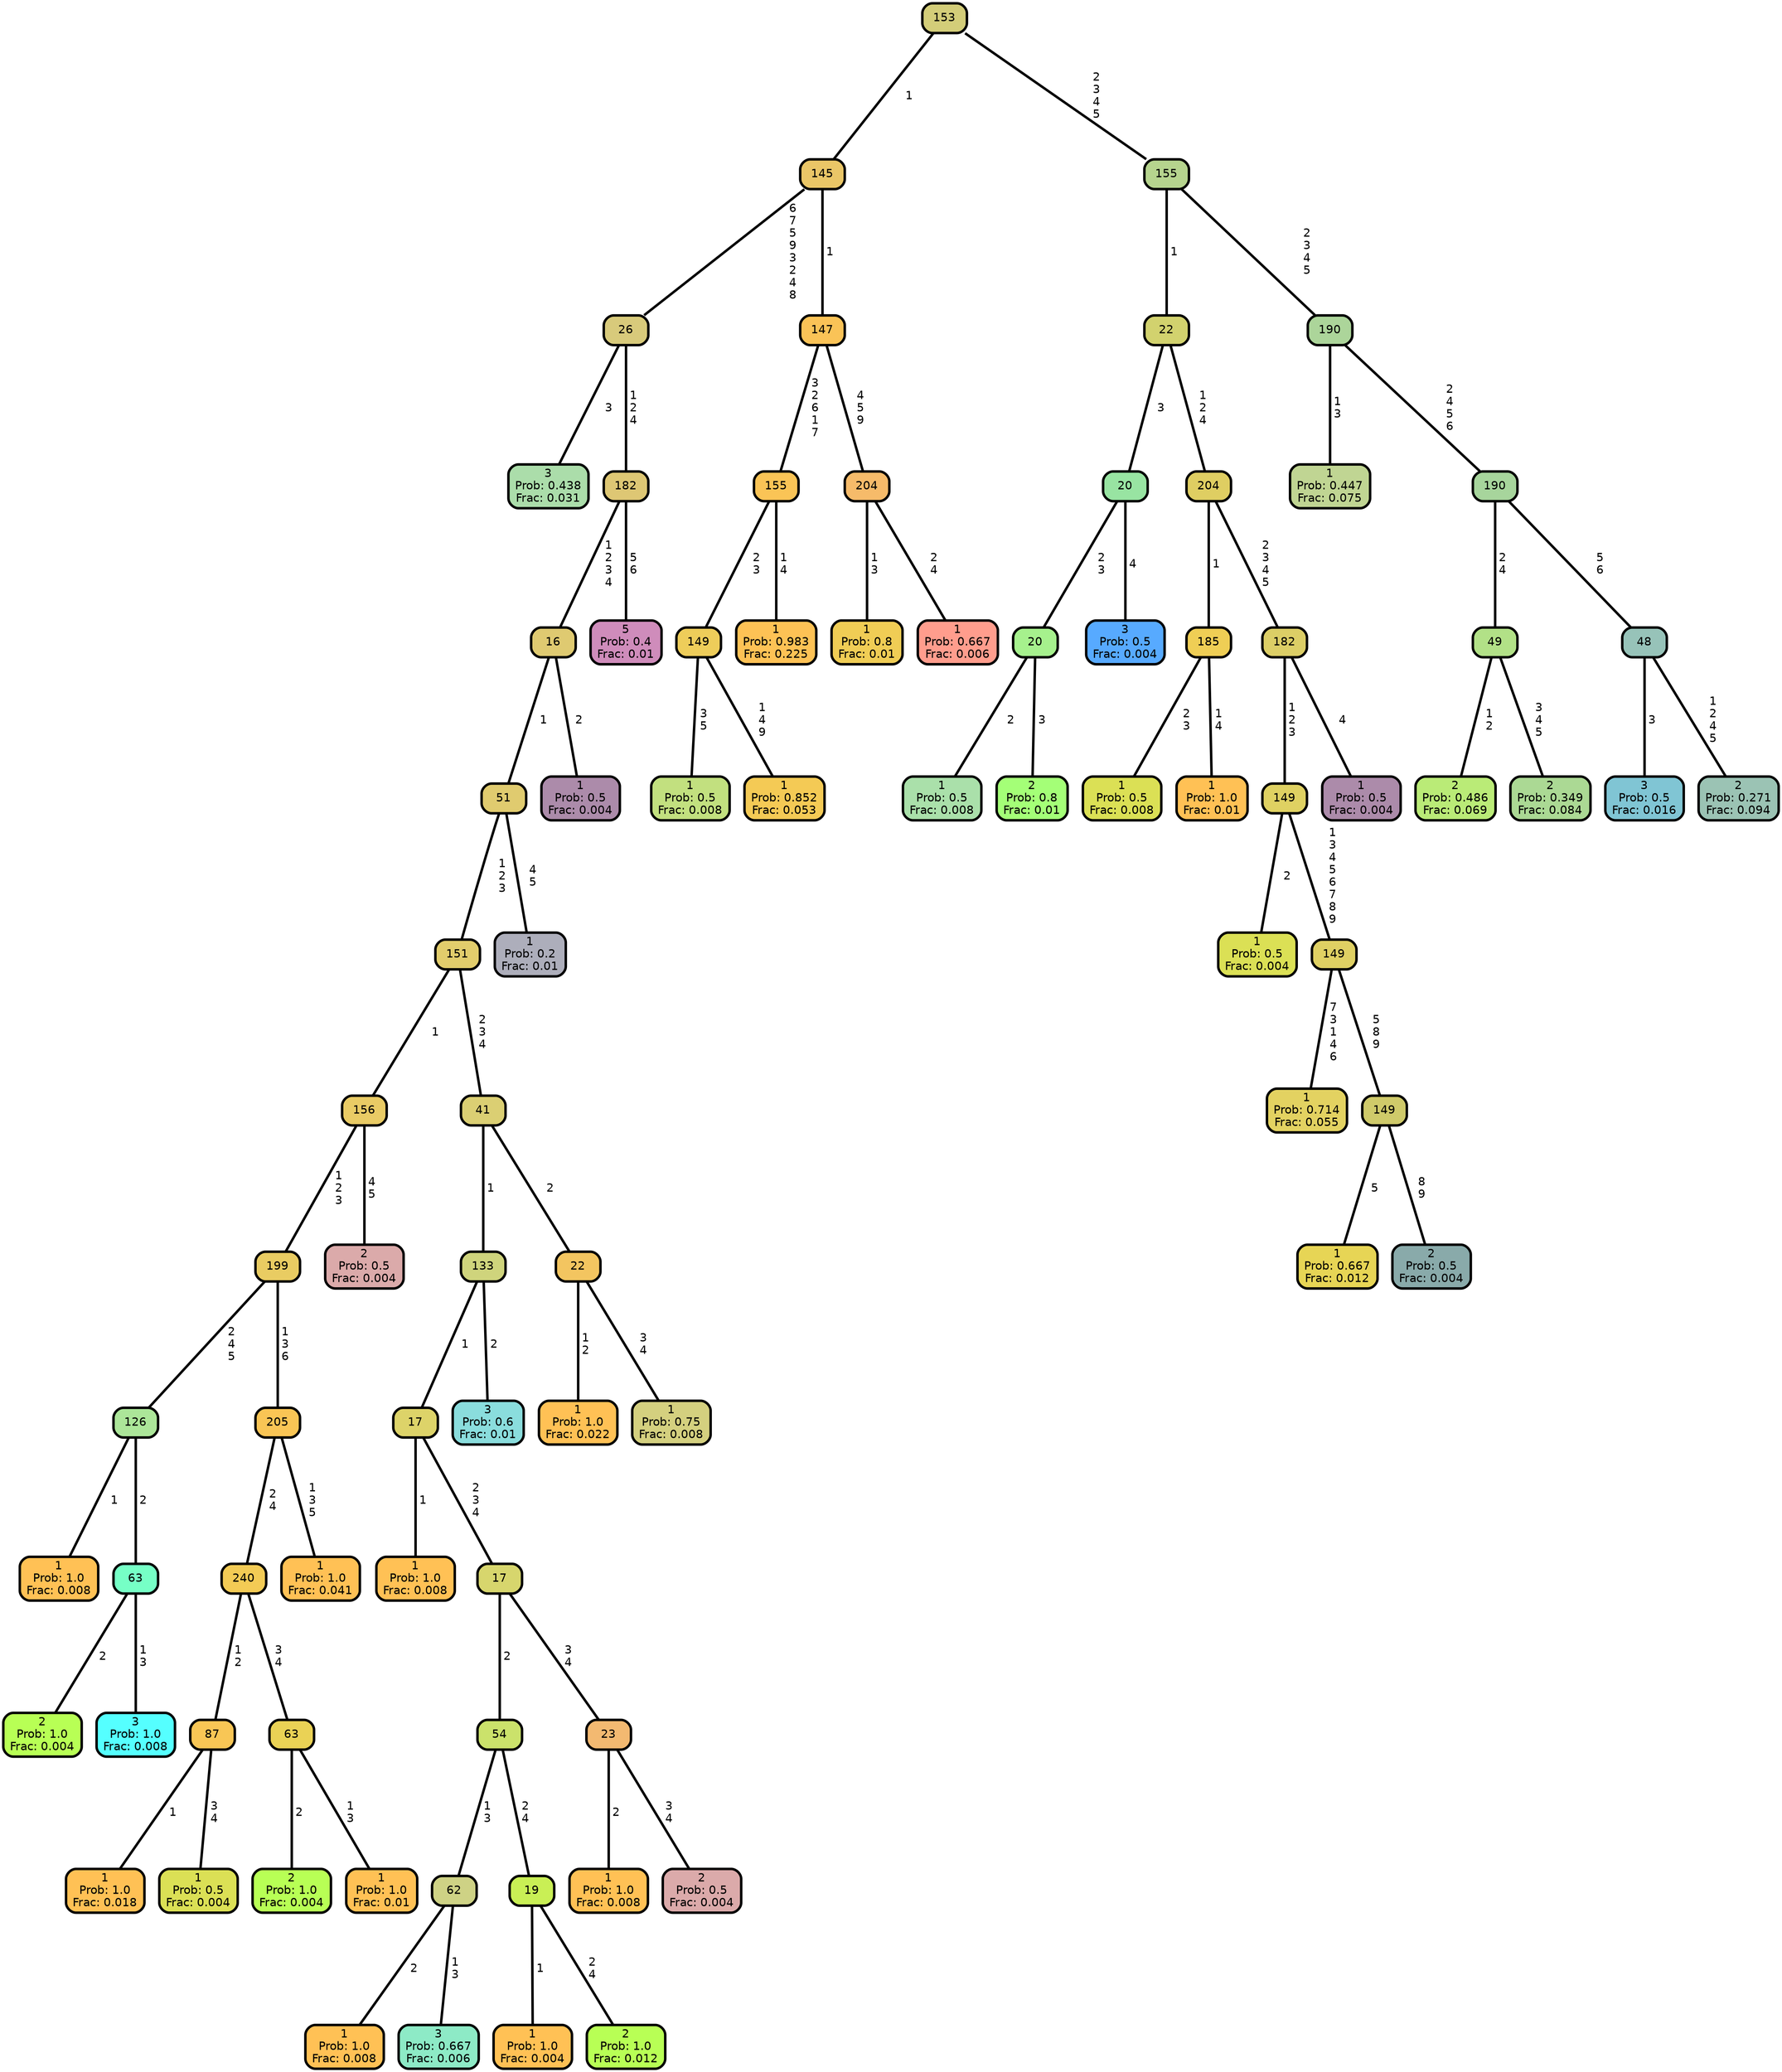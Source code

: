 graph Tree {
node [shape=box, style="filled, rounded",color="black",penwidth="3",fontcolor="black",                 fontname=helvetica] ;
graph [ranksep="0 equally", splines=straight,                 bgcolor=transparent, dpi=200] ;
edge [fontname=helvetica, color=black] ;
0 [label="3
Prob: 0.438
Frac: 0.031", fillcolor="#abddaa"] ;
1 [label="26", fillcolor="#d8ca7b"] ;
2 [label="1
Prob: 1.0
Frac: 0.008", fillcolor="#ffc155"] ;
3 [label="126", fillcolor="#ace699"] ;
4 [label="2
Prob: 1.0
Frac: 0.004", fillcolor="#b8ff55"] ;
5 [label="63", fillcolor="#76ffc6"] ;
6 [label="3
Prob: 1.0
Frac: 0.008", fillcolor="#55ffff"] ;
7 [label="199", fillcolor="#e9cc62"] ;
8 [label="1
Prob: 1.0
Frac: 0.018", fillcolor="#ffc155"] ;
9 [label="87", fillcolor="#f8c655"] ;
10 [label="1
Prob: 0.5
Frac: 0.004", fillcolor="#dbe055"] ;
11 [label="240", fillcolor="#f3cb55"] ;
12 [label="2
Prob: 1.0
Frac: 0.004", fillcolor="#b8ff55"] ;
13 [label="63", fillcolor="#ead255"] ;
14 [label="1
Prob: 1.0
Frac: 0.01", fillcolor="#ffc155"] ;
15 [label="205", fillcolor="#f9c555"] ;
16 [label="1
Prob: 1.0
Frac: 0.041", fillcolor="#ffc155"] ;
17 [label="156", fillcolor="#e9cb65"] ;
18 [label="2
Prob: 0.5
Frac: 0.004", fillcolor="#dbaaaa"] ;
19 [label="151", fillcolor="#e2cd6c"] ;
20 [label="1
Prob: 1.0
Frac: 0.008", fillcolor="#ffc155"] ;
21 [label="17", fillcolor="#ddd369"] ;
22 [label="1
Prob: 1.0
Frac: 0.008", fillcolor="#ffc155"] ;
23 [label="62", fillcolor="#ced285"] ;
24 [label="3
Prob: 0.667
Frac: 0.006", fillcolor="#8deac6"] ;
25 [label="54", fillcolor="#cbe26b"] ;
26 [label="1
Prob: 1.0
Frac: 0.004", fillcolor="#ffc155"] ;
27 [label="19", fillcolor="#c9ef55"] ;
28 [label="2
Prob: 1.0
Frac: 0.012", fillcolor="#b8ff55"] ;
29 [label="17", fillcolor="#d7d66d"] ;
30 [label="1
Prob: 1.0
Frac: 0.008", fillcolor="#ffc155"] ;
31 [label="23", fillcolor="#f3b971"] ;
32 [label="2
Prob: 0.5
Frac: 0.004", fillcolor="#dbaaaa"] ;
33 [label="133", fillcolor="#cfd47c"] ;
34 [label="3
Prob: 0.6
Frac: 0.01", fillcolor="#8adddd"] ;
35 [label="41", fillcolor="#dbcf73"] ;
36 [label="1
Prob: 1.0
Frac: 0.022", fillcolor="#ffc155"] ;
37 [label="22", fillcolor="#f3c560"] ;
38 [label="1
Prob: 0.75
Frac: 0.008", fillcolor="#d4d07f"] ;
39 [label="51", fillcolor="#e0cb6f"] ;
40 [label="1
Prob: 0.2
Frac: 0.01", fillcolor="#adaebb"] ;
41 [label="16", fillcolor="#dfca71"] ;
42 [label="1
Prob: 0.5
Frac: 0.004", fillcolor="#ac8baa"] ;
43 [label="182", fillcolor="#dec774"] ;
44 [label="5
Prob: 0.4
Frac: 0.01", fillcolor="#cf8cbb"] ;
45 [label="145", fillcolor="#eac667"] ;
46 [label="1
Prob: 0.5
Frac: 0.008", fillcolor="#c2e07f"] ;
47 [label="149", fillcolor="#eecd5a"] ;
48 [label="1
Prob: 0.852
Frac: 0.053", fillcolor="#f4ca55"] ;
49 [label="155", fillcolor="#fac456"] ;
50 [label="1
Prob: 0.983
Frac: 0.225", fillcolor="#fdc255"] ;
51 [label="147", fillcolor="#fac357"] ;
52 [label="1
Prob: 0.8
Frac: 0.01", fillcolor="#f0cd55"] ;
53 [label="204", fillcolor="#f6bb6a"] ;
54 [label="1
Prob: 0.667
Frac: 0.006", fillcolor="#ff9d8d"] ;
55 [label="153", fillcolor="#d3cd79"] ;
56 [label="1
Prob: 0.5
Frac: 0.008", fillcolor="#aae0aa"] ;
57 [label="20", fillcolor="#a6f18d"] ;
58 [label="2
Prob: 0.8
Frac: 0.01", fillcolor="#a4ff77"] ;
59 [label="20", fillcolor="#98e4a2"] ;
60 [label="3
Prob: 0.5
Frac: 0.004", fillcolor="#57aaff"] ;
61 [label="22", fillcolor="#d2d26e"] ;
62 [label="1
Prob: 0.5
Frac: 0.008", fillcolor="#dbe055"] ;
63 [label="185", fillcolor="#efce55"] ;
64 [label="1
Prob: 1.0
Frac: 0.01", fillcolor="#ffc155"] ;
65 [label="204", fillcolor="#dfce62"] ;
66 [label="1
Prob: 0.5
Frac: 0.004", fillcolor="#dbe055"] ;
67 [label="149", fillcolor="#dfd162"] ;
68 [label="1
Prob: 0.714
Frac: 0.055", fillcolor="#e3d261"] ;
69 [label="149", fillcolor="#dfd063"] ;
70 [label="1
Prob: 0.667
Frac: 0.012", fillcolor="#e7d555"] ;
71 [label="149", fillcolor="#cfca6a"] ;
72 [label="2
Prob: 0.5
Frac: 0.004", fillcolor="#89aaaa"] ;
73 [label="182", fillcolor="#dcce66"] ;
74 [label="1
Prob: 0.5
Frac: 0.004", fillcolor="#ac8baa"] ;
75 [label="155", fillcolor="#b6d48e"] ;
76 [label="1
Prob: 0.447
Frac: 0.075", fillcolor="#c0d593"] ;
77 [label="190", fillcolor="#acd59a"] ;
78 [label="2
Prob: 0.486
Frac: 0.069", fillcolor="#baeb77"] ;
79 [label="49", fillcolor="#b2e187"] ;
80 [label="2
Prob: 0.349
Frac: 0.084", fillcolor="#abd994"] ;
81 [label="190", fillcolor="#a7d59c"] ;
82 [label="3
Prob: 0.5
Frac: 0.016", fillcolor="#80c5d4"] ;
83 [label="48", fillcolor="#97c3b9"] ;
84 [label="2
Prob: 0.271
Frac: 0.094", fillcolor="#9bc3b4"] ;
1 -- 0 [label=" 3",penwidth=3] ;
1 -- 43 [label=" 1\n 2\n 4",penwidth=3] ;
3 -- 2 [label=" 1",penwidth=3] ;
3 -- 5 [label=" 2",penwidth=3] ;
5 -- 4 [label=" 2",penwidth=3] ;
5 -- 6 [label=" 1\n 3",penwidth=3] ;
7 -- 3 [label=" 2\n 4\n 5",penwidth=3] ;
7 -- 15 [label=" 1\n 3\n 6",penwidth=3] ;
9 -- 8 [label=" 1",penwidth=3] ;
9 -- 10 [label=" 3\n 4",penwidth=3] ;
11 -- 9 [label=" 1\n 2",penwidth=3] ;
11 -- 13 [label=" 3\n 4",penwidth=3] ;
13 -- 12 [label=" 2",penwidth=3] ;
13 -- 14 [label=" 1\n 3",penwidth=3] ;
15 -- 11 [label=" 2\n 4",penwidth=3] ;
15 -- 16 [label=" 1\n 3\n 5",penwidth=3] ;
17 -- 7 [label=" 1\n 2\n 3",penwidth=3] ;
17 -- 18 [label=" 4\n 5",penwidth=3] ;
19 -- 17 [label=" 1",penwidth=3] ;
19 -- 35 [label=" 2\n 3\n 4",penwidth=3] ;
21 -- 20 [label=" 1",penwidth=3] ;
21 -- 29 [label=" 2\n 3\n 4",penwidth=3] ;
23 -- 22 [label=" 2",penwidth=3] ;
23 -- 24 [label=" 1\n 3",penwidth=3] ;
25 -- 23 [label=" 1\n 3",penwidth=3] ;
25 -- 27 [label=" 2\n 4",penwidth=3] ;
27 -- 26 [label=" 1",penwidth=3] ;
27 -- 28 [label=" 2\n 4",penwidth=3] ;
29 -- 25 [label=" 2",penwidth=3] ;
29 -- 31 [label=" 3\n 4",penwidth=3] ;
31 -- 30 [label=" 2",penwidth=3] ;
31 -- 32 [label=" 3\n 4",penwidth=3] ;
33 -- 21 [label=" 1",penwidth=3] ;
33 -- 34 [label=" 2",penwidth=3] ;
35 -- 33 [label=" 1",penwidth=3] ;
35 -- 37 [label=" 2",penwidth=3] ;
37 -- 36 [label=" 1\n 2",penwidth=3] ;
37 -- 38 [label=" 3\n 4",penwidth=3] ;
39 -- 19 [label=" 1\n 2\n 3",penwidth=3] ;
39 -- 40 [label=" 4\n 5",penwidth=3] ;
41 -- 39 [label=" 1",penwidth=3] ;
41 -- 42 [label=" 2",penwidth=3] ;
43 -- 41 [label=" 1\n 2\n 3\n 4",penwidth=3] ;
43 -- 44 [label=" 5\n 6",penwidth=3] ;
45 -- 1 [label=" 6\n 7\n 5\n 9\n 3\n 2\n 4\n 8",penwidth=3] ;
45 -- 51 [label=" 1",penwidth=3] ;
47 -- 46 [label=" 3\n 5",penwidth=3] ;
47 -- 48 [label=" 1\n 4\n 9",penwidth=3] ;
49 -- 47 [label=" 2\n 3",penwidth=3] ;
49 -- 50 [label=" 1\n 4",penwidth=3] ;
51 -- 49 [label=" 3\n 2\n 6\n 1\n 7",penwidth=3] ;
51 -- 53 [label=" 4\n 5\n 9",penwidth=3] ;
53 -- 52 [label=" 1\n 3",penwidth=3] ;
53 -- 54 [label=" 2\n 4",penwidth=3] ;
55 -- 45 [label=" 1",penwidth=3] ;
55 -- 75 [label=" 2\n 3\n 4\n 5",penwidth=3] ;
57 -- 56 [label=" 2",penwidth=3] ;
57 -- 58 [label=" 3",penwidth=3] ;
59 -- 57 [label=" 2\n 3",penwidth=3] ;
59 -- 60 [label=" 4",penwidth=3] ;
61 -- 59 [label=" 3",penwidth=3] ;
61 -- 65 [label=" 1\n 2\n 4",penwidth=3] ;
63 -- 62 [label=" 2\n 3",penwidth=3] ;
63 -- 64 [label=" 1\n 4",penwidth=3] ;
65 -- 63 [label=" 1",penwidth=3] ;
65 -- 73 [label=" 2\n 3\n 4\n 5",penwidth=3] ;
67 -- 66 [label=" 2",penwidth=3] ;
67 -- 69 [label=" 1\n 3\n 4\n 5\n 6\n 7\n 8\n 9",penwidth=3] ;
69 -- 68 [label=" 7\n 3\n 1\n 4\n 6",penwidth=3] ;
69 -- 71 [label=" 5\n 8\n 9",penwidth=3] ;
71 -- 70 [label=" 5",penwidth=3] ;
71 -- 72 [label=" 8\n 9",penwidth=3] ;
73 -- 67 [label=" 1\n 2\n 3",penwidth=3] ;
73 -- 74 [label=" 4",penwidth=3] ;
75 -- 61 [label=" 1",penwidth=3] ;
75 -- 77 [label=" 2\n 3\n 4\n 5",penwidth=3] ;
77 -- 76 [label=" 1\n 3",penwidth=3] ;
77 -- 81 [label=" 2\n 4\n 5\n 6",penwidth=3] ;
79 -- 78 [label=" 1\n 2",penwidth=3] ;
79 -- 80 [label=" 3\n 4\n 5",penwidth=3] ;
81 -- 79 [label=" 2\n 4",penwidth=3] ;
81 -- 83 [label=" 5\n 6",penwidth=3] ;
83 -- 82 [label=" 3",penwidth=3] ;
83 -- 84 [label=" 1\n 2\n 4\n 5",penwidth=3] ;
{rank = same;}}